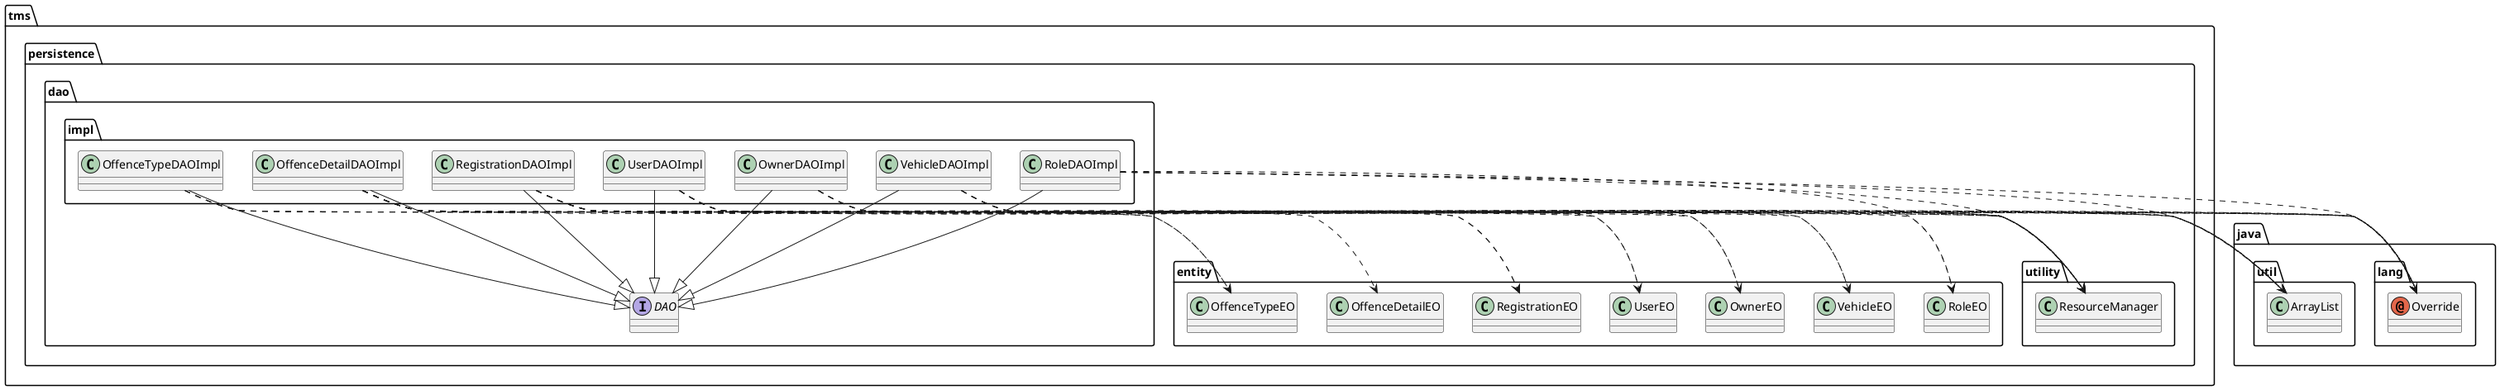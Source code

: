 @startuml
annotation java.lang.Override
class java.util.ArrayList
class tms.persistence.dao.impl.OffenceDetailDAOImpl
class tms.persistence.dao.impl.OffenceTypeDAOImpl
class tms.persistence.dao.impl.OwnerDAOImpl
class tms.persistence.dao.impl.RegistrationDAOImpl
class tms.persistence.dao.impl.RoleDAOImpl
class tms.persistence.dao.impl.UserDAOImpl
class tms.persistence.dao.impl.VehicleDAOImpl
class tms.persistence.entity.OffenceDetailEO
class tms.persistence.entity.OffenceTypeEO
class tms.persistence.entity.OwnerEO
class tms.persistence.entity.RegistrationEO
class tms.persistence.entity.RoleEO
class tms.persistence.entity.UserEO
class tms.persistence.entity.VehicleEO
class tms.persistence.utility.ResourceManager
interface tms.persistence.dao.DAO
tms.persistence.dao.impl.OffenceDetailDAOImpl ..> java.lang.Override
tms.persistence.dao.impl.OffenceDetailDAOImpl ..> java.util.ArrayList
tms.persistence.dao.impl.OffenceDetailDAOImpl ..> tms.persistence.entity.OffenceDetailEO
tms.persistence.dao.impl.OffenceDetailDAOImpl ..> tms.persistence.entity.OffenceTypeEO
tms.persistence.dao.impl.OffenceDetailDAOImpl ..> tms.persistence.entity.RegistrationEO
tms.persistence.dao.impl.OffenceDetailDAOImpl ..> tms.persistence.entity.UserEO
tms.persistence.dao.impl.OffenceDetailDAOImpl ..> tms.persistence.utility.ResourceManager
tms.persistence.dao.impl.OffenceDetailDAOImpl --|> tms.persistence.dao.DAO
tms.persistence.dao.impl.OffenceTypeDAOImpl ..> java.lang.Override
tms.persistence.dao.impl.OffenceTypeDAOImpl ..> tms.persistence.entity.OffenceTypeEO
tms.persistence.dao.impl.OffenceTypeDAOImpl ..> tms.persistence.utility.ResourceManager
tms.persistence.dao.impl.OffenceTypeDAOImpl --|> tms.persistence.dao.DAO
tms.persistence.dao.impl.OwnerDAOImpl ..> java.lang.Override
tms.persistence.dao.impl.OwnerDAOImpl ..> java.util.ArrayList
tms.persistence.dao.impl.OwnerDAOImpl ..> tms.persistence.entity.OwnerEO
tms.persistence.dao.impl.OwnerDAOImpl ..> tms.persistence.utility.ResourceManager
tms.persistence.dao.impl.OwnerDAOImpl --|> tms.persistence.dao.DAO
tms.persistence.dao.impl.RegistrationDAOImpl ..> java.lang.Override
tms.persistence.dao.impl.RegistrationDAOImpl ..> java.util.ArrayList
tms.persistence.dao.impl.RegistrationDAOImpl ..> tms.persistence.entity.OwnerEO
tms.persistence.dao.impl.RegistrationDAOImpl ..> tms.persistence.entity.RegistrationEO
tms.persistence.dao.impl.RegistrationDAOImpl ..> tms.persistence.entity.VehicleEO
tms.persistence.dao.impl.RegistrationDAOImpl ..> tms.persistence.utility.ResourceManager
tms.persistence.dao.impl.RegistrationDAOImpl --|> tms.persistence.dao.DAO
tms.persistence.dao.impl.RoleDAOImpl ..> java.lang.Override
tms.persistence.dao.impl.RoleDAOImpl ..> java.util.ArrayList
tms.persistence.dao.impl.RoleDAOImpl ..> tms.persistence.entity.RoleEO
tms.persistence.dao.impl.RoleDAOImpl ..> tms.persistence.utility.ResourceManager
tms.persistence.dao.impl.RoleDAOImpl --|> tms.persistence.dao.DAO
tms.persistence.dao.impl.UserDAOImpl ..> java.lang.Override
tms.persistence.dao.impl.UserDAOImpl ..> java.util.ArrayList
tms.persistence.dao.impl.UserDAOImpl ..> tms.persistence.entity.RoleEO
tms.persistence.dao.impl.UserDAOImpl ..> tms.persistence.entity.UserEO
tms.persistence.dao.impl.UserDAOImpl ..> tms.persistence.utility.ResourceManager
tms.persistence.dao.impl.UserDAOImpl --|> tms.persistence.dao.DAO
tms.persistence.dao.impl.VehicleDAOImpl ..> java.lang.Override
tms.persistence.dao.impl.VehicleDAOImpl ..> java.util.ArrayList
tms.persistence.dao.impl.VehicleDAOImpl ..> tms.persistence.entity.VehicleEO
tms.persistence.dao.impl.VehicleDAOImpl ..> tms.persistence.utility.ResourceManager
tms.persistence.dao.impl.VehicleDAOImpl --|> tms.persistence.dao.DAO
@enduml